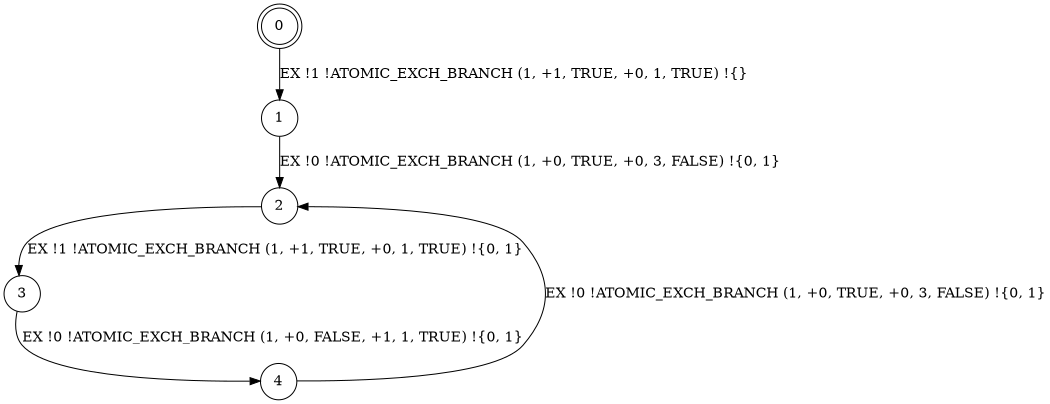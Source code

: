 digraph BCG {
size = "7, 10.5";
center = TRUE;
node [shape = circle];
0 [peripheries = 2];
0 -> 1 [label = "EX !1 !ATOMIC_EXCH_BRANCH (1, +1, TRUE, +0, 1, TRUE) !{}"];
1 -> 2 [label = "EX !0 !ATOMIC_EXCH_BRANCH (1, +0, TRUE, +0, 3, FALSE) !{0, 1}"];
2 -> 3 [label = "EX !1 !ATOMIC_EXCH_BRANCH (1, +1, TRUE, +0, 1, TRUE) !{0, 1}"];
3 -> 4 [label = "EX !0 !ATOMIC_EXCH_BRANCH (1, +0, FALSE, +1, 1, TRUE) !{0, 1}"];
4 -> 2 [label = "EX !0 !ATOMIC_EXCH_BRANCH (1, +0, TRUE, +0, 3, FALSE) !{0, 1}"];
}
